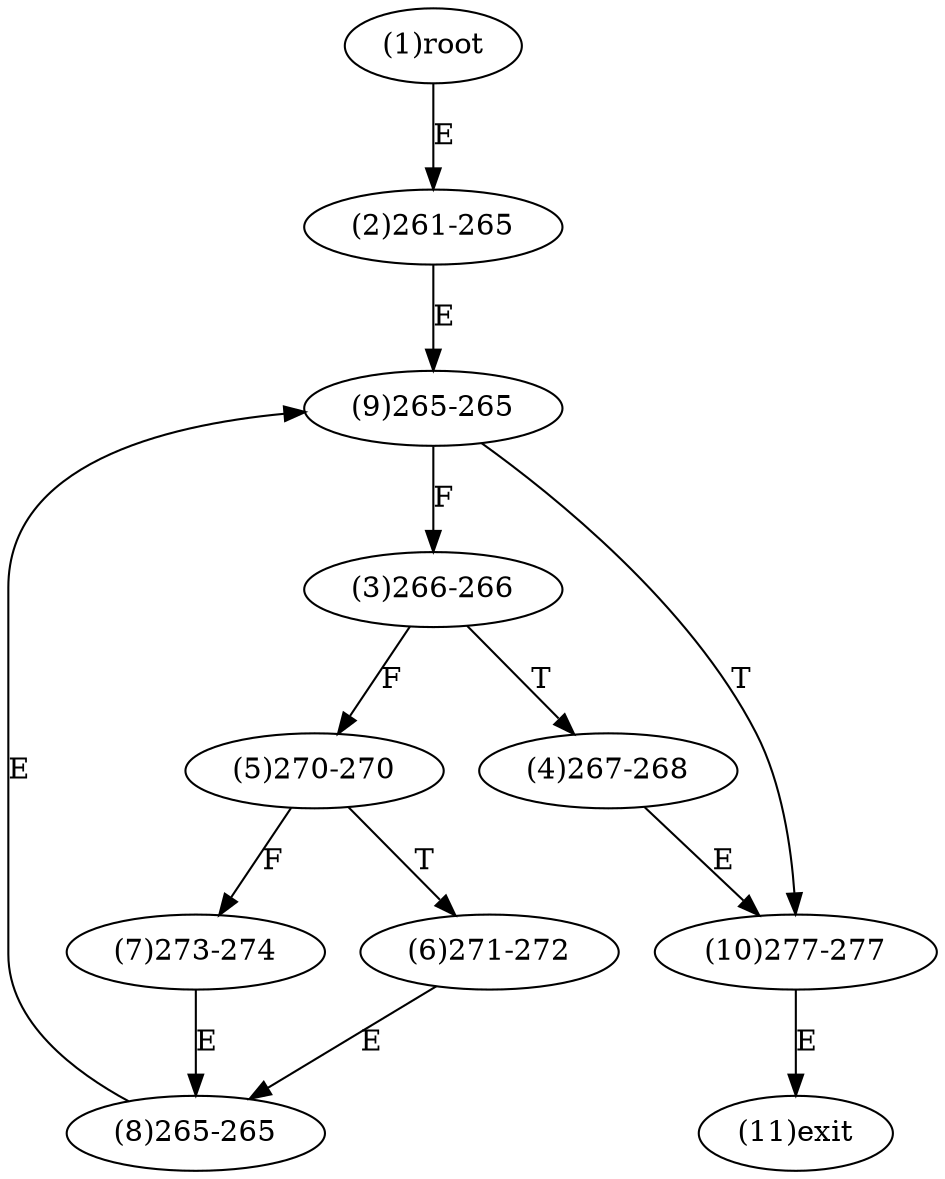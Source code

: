 digraph "" { 
1[ label="(1)root"];
2[ label="(2)261-265"];
3[ label="(3)266-266"];
4[ label="(4)267-268"];
5[ label="(5)270-270"];
6[ label="(6)271-272"];
7[ label="(7)273-274"];
8[ label="(8)265-265"];
9[ label="(9)265-265"];
10[ label="(10)277-277"];
11[ label="(11)exit"];
1->2[ label="E"];
2->9[ label="E"];
3->5[ label="F"];
3->4[ label="T"];
4->10[ label="E"];
5->7[ label="F"];
5->6[ label="T"];
6->8[ label="E"];
7->8[ label="E"];
8->9[ label="E"];
9->3[ label="F"];
9->10[ label="T"];
10->11[ label="E"];
}